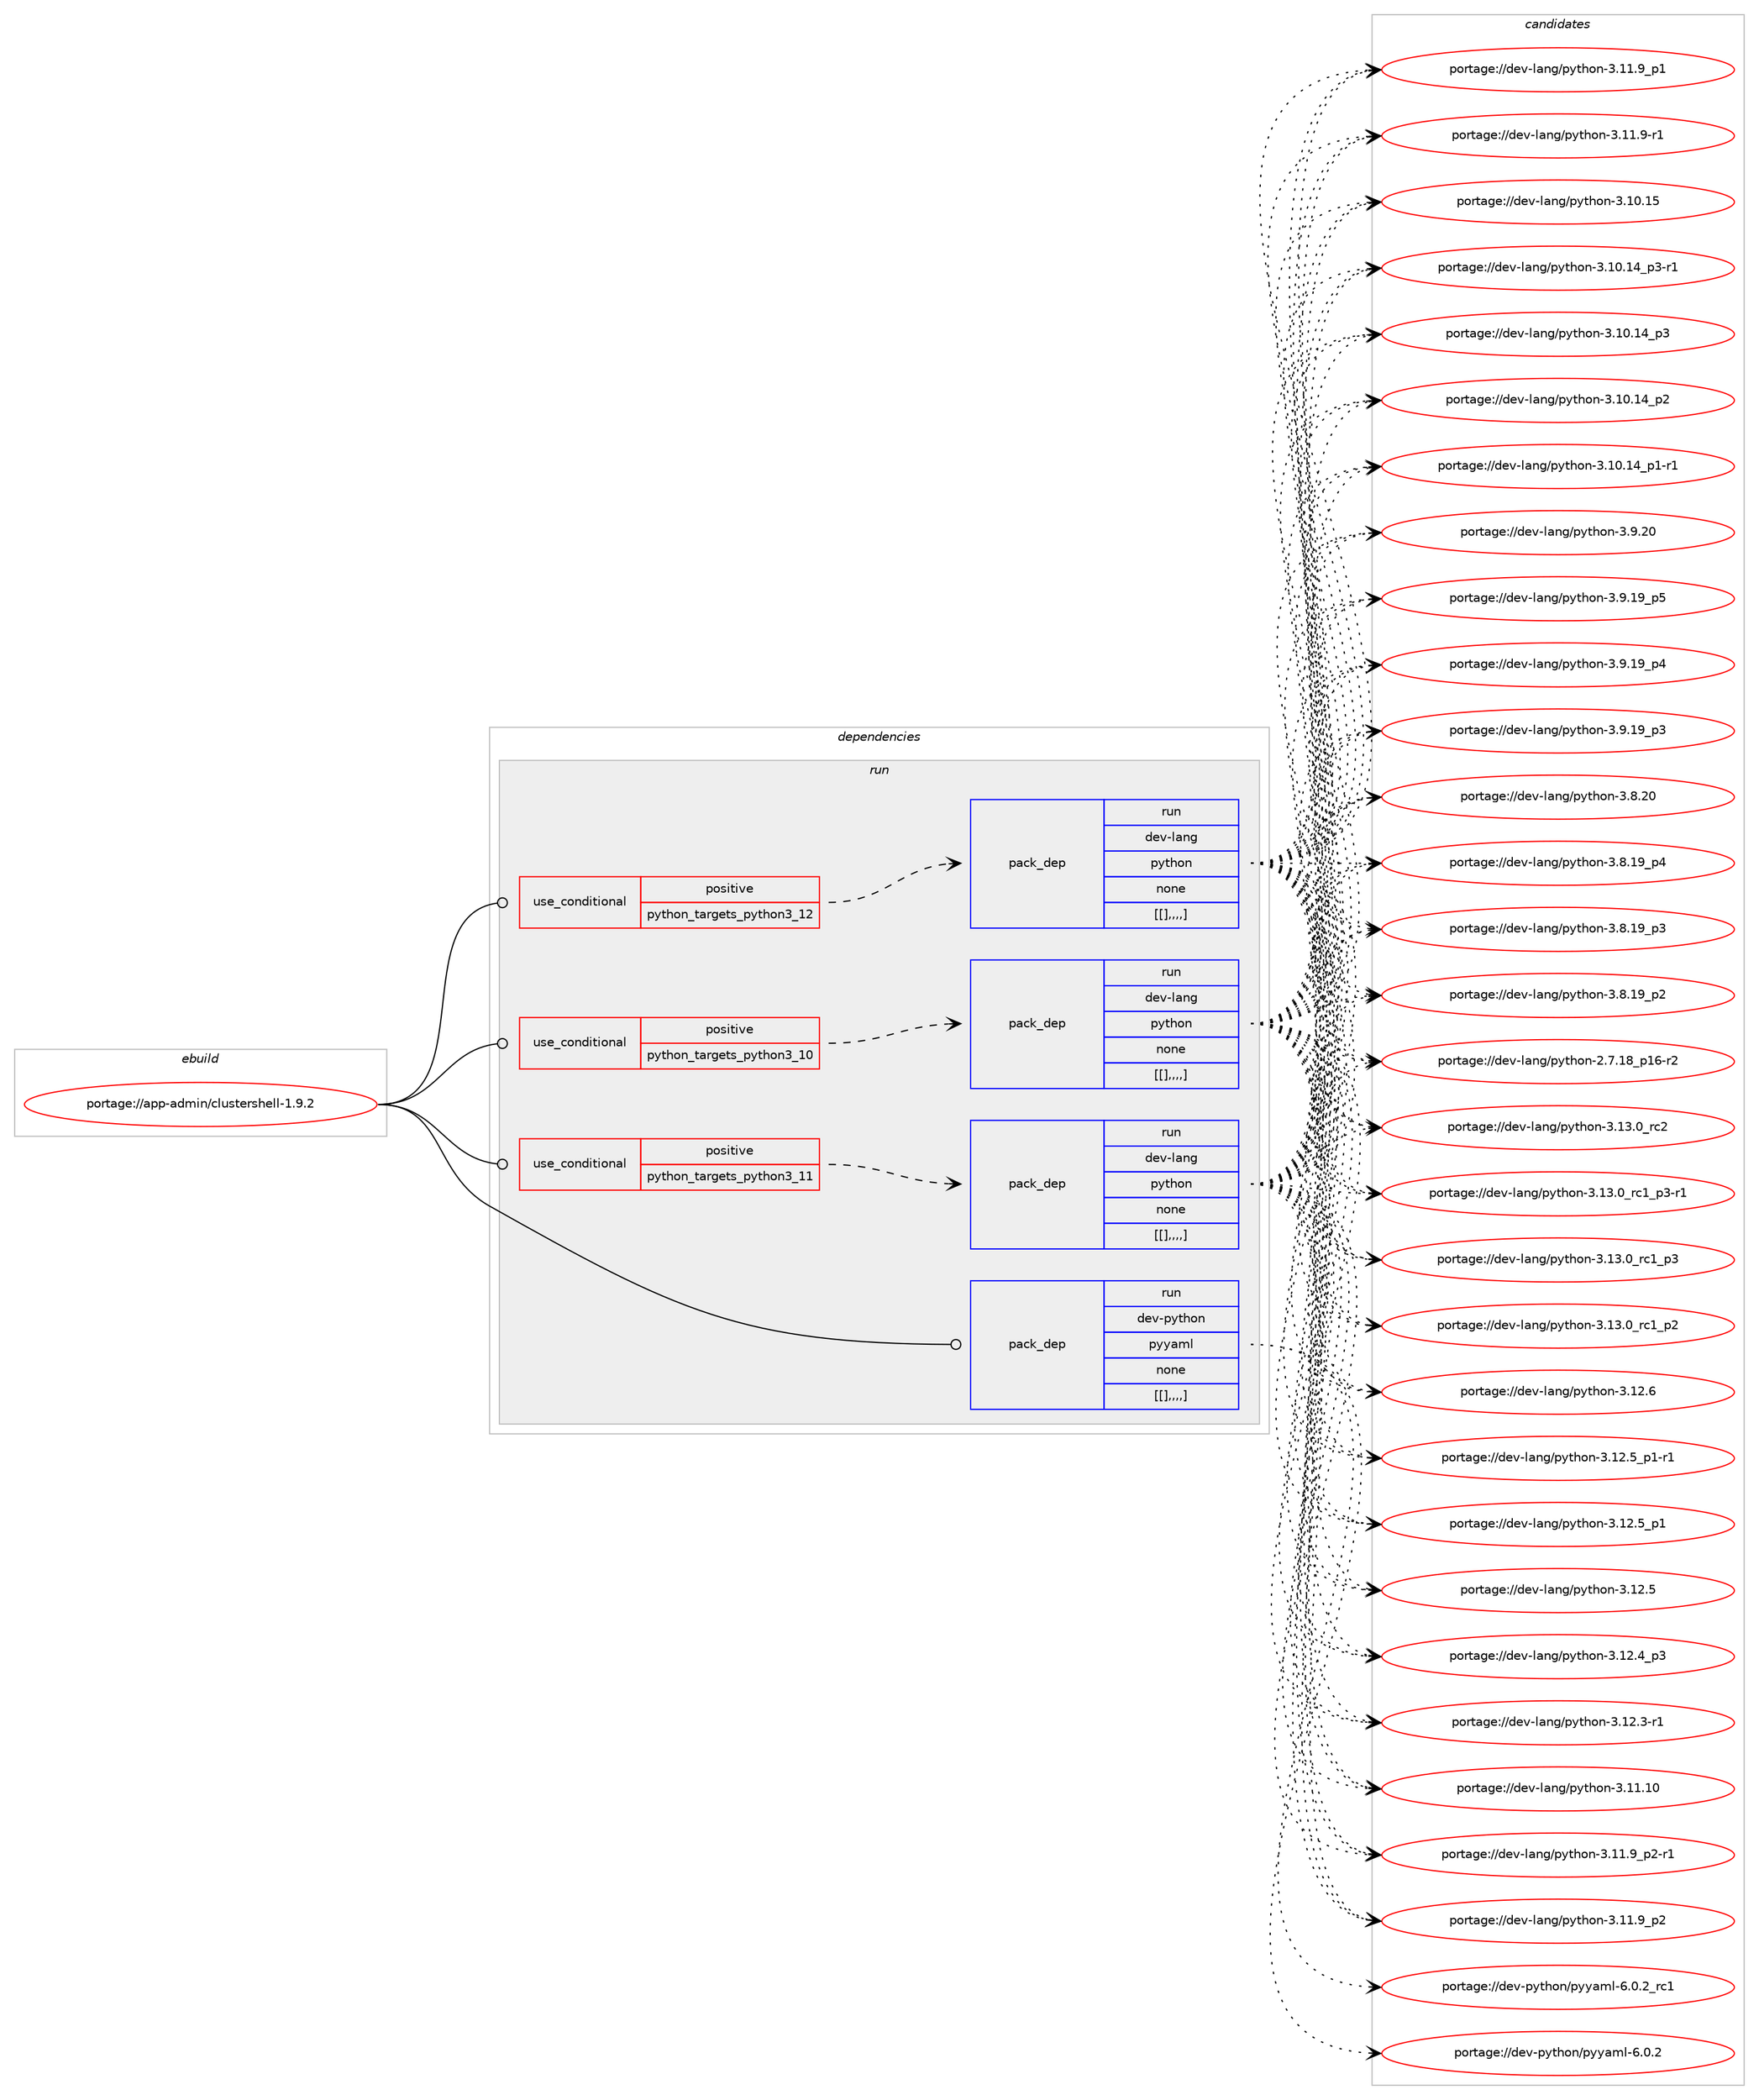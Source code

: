 digraph prolog {

# *************
# Graph options
# *************

newrank=true;
concentrate=true;
compound=true;
graph [rankdir=LR,fontname=Helvetica,fontsize=10,ranksep=1.5];#, ranksep=2.5, nodesep=0.2];
edge  [arrowhead=vee];
node  [fontname=Helvetica,fontsize=10];

# **********
# The ebuild
# **********

subgraph cluster_leftcol {
color=gray;
label=<<i>ebuild</i>>;
id [label="portage://app-admin/clustershell-1.9.2", color=red, width=4, href="../app-admin/clustershell-1.9.2.svg"];
}

# ****************
# The dependencies
# ****************

subgraph cluster_midcol {
color=gray;
label=<<i>dependencies</i>>;
subgraph cluster_compile {
fillcolor="#eeeeee";
style=filled;
label=<<i>compile</i>>;
}
subgraph cluster_compileandrun {
fillcolor="#eeeeee";
style=filled;
label=<<i>compile and run</i>>;
}
subgraph cluster_run {
fillcolor="#eeeeee";
style=filled;
label=<<i>run</i>>;
subgraph cond398 {
dependency2058 [label=<<TABLE BORDER="0" CELLBORDER="1" CELLSPACING="0" CELLPADDING="4"><TR><TD ROWSPAN="3" CELLPADDING="10">use_conditional</TD></TR><TR><TD>positive</TD></TR><TR><TD>python_targets_python3_10</TD></TR></TABLE>>, shape=none, color=red];
subgraph pack1655 {
dependency2059 [label=<<TABLE BORDER="0" CELLBORDER="1" CELLSPACING="0" CELLPADDING="4" WIDTH="220"><TR><TD ROWSPAN="6" CELLPADDING="30">pack_dep</TD></TR><TR><TD WIDTH="110">run</TD></TR><TR><TD>dev-lang</TD></TR><TR><TD>python</TD></TR><TR><TD>none</TD></TR><TR><TD>[[],,,,]</TD></TR></TABLE>>, shape=none, color=blue];
}
dependency2058:e -> dependency2059:w [weight=20,style="dashed",arrowhead="vee"];
}
id:e -> dependency2058:w [weight=20,style="solid",arrowhead="odot"];
subgraph cond399 {
dependency2060 [label=<<TABLE BORDER="0" CELLBORDER="1" CELLSPACING="0" CELLPADDING="4"><TR><TD ROWSPAN="3" CELLPADDING="10">use_conditional</TD></TR><TR><TD>positive</TD></TR><TR><TD>python_targets_python3_11</TD></TR></TABLE>>, shape=none, color=red];
subgraph pack1656 {
dependency2061 [label=<<TABLE BORDER="0" CELLBORDER="1" CELLSPACING="0" CELLPADDING="4" WIDTH="220"><TR><TD ROWSPAN="6" CELLPADDING="30">pack_dep</TD></TR><TR><TD WIDTH="110">run</TD></TR><TR><TD>dev-lang</TD></TR><TR><TD>python</TD></TR><TR><TD>none</TD></TR><TR><TD>[[],,,,]</TD></TR></TABLE>>, shape=none, color=blue];
}
dependency2060:e -> dependency2061:w [weight=20,style="dashed",arrowhead="vee"];
}
id:e -> dependency2060:w [weight=20,style="solid",arrowhead="odot"];
subgraph cond400 {
dependency2062 [label=<<TABLE BORDER="0" CELLBORDER="1" CELLSPACING="0" CELLPADDING="4"><TR><TD ROWSPAN="3" CELLPADDING="10">use_conditional</TD></TR><TR><TD>positive</TD></TR><TR><TD>python_targets_python3_12</TD></TR></TABLE>>, shape=none, color=red];
subgraph pack1657 {
dependency2063 [label=<<TABLE BORDER="0" CELLBORDER="1" CELLSPACING="0" CELLPADDING="4" WIDTH="220"><TR><TD ROWSPAN="6" CELLPADDING="30">pack_dep</TD></TR><TR><TD WIDTH="110">run</TD></TR><TR><TD>dev-lang</TD></TR><TR><TD>python</TD></TR><TR><TD>none</TD></TR><TR><TD>[[],,,,]</TD></TR></TABLE>>, shape=none, color=blue];
}
dependency2062:e -> dependency2063:w [weight=20,style="dashed",arrowhead="vee"];
}
id:e -> dependency2062:w [weight=20,style="solid",arrowhead="odot"];
subgraph pack1658 {
dependency2064 [label=<<TABLE BORDER="0" CELLBORDER="1" CELLSPACING="0" CELLPADDING="4" WIDTH="220"><TR><TD ROWSPAN="6" CELLPADDING="30">pack_dep</TD></TR><TR><TD WIDTH="110">run</TD></TR><TR><TD>dev-python</TD></TR><TR><TD>pyyaml</TD></TR><TR><TD>none</TD></TR><TR><TD>[[],,,,]</TD></TR></TABLE>>, shape=none, color=blue];
}
id:e -> dependency2064:w [weight=20,style="solid",arrowhead="odot"];
}
}

# **************
# The candidates
# **************

subgraph cluster_choices {
rank=same;
color=gray;
label=<<i>candidates</i>>;

subgraph choice1655 {
color=black;
nodesep=1;
choice10010111845108971101034711212111610411111045514649514648951149950 [label="portage://dev-lang/python-3.13.0_rc2", color=red, width=4,href="../dev-lang/python-3.13.0_rc2.svg"];
choice1001011184510897110103471121211161041111104551464951464895114994995112514511449 [label="portage://dev-lang/python-3.13.0_rc1_p3-r1", color=red, width=4,href="../dev-lang/python-3.13.0_rc1_p3-r1.svg"];
choice100101118451089711010347112121116104111110455146495146489511499499511251 [label="portage://dev-lang/python-3.13.0_rc1_p3", color=red, width=4,href="../dev-lang/python-3.13.0_rc1_p3.svg"];
choice100101118451089711010347112121116104111110455146495146489511499499511250 [label="portage://dev-lang/python-3.13.0_rc1_p2", color=red, width=4,href="../dev-lang/python-3.13.0_rc1_p2.svg"];
choice10010111845108971101034711212111610411111045514649504654 [label="portage://dev-lang/python-3.12.6", color=red, width=4,href="../dev-lang/python-3.12.6.svg"];
choice1001011184510897110103471121211161041111104551464950465395112494511449 [label="portage://dev-lang/python-3.12.5_p1-r1", color=red, width=4,href="../dev-lang/python-3.12.5_p1-r1.svg"];
choice100101118451089711010347112121116104111110455146495046539511249 [label="portage://dev-lang/python-3.12.5_p1", color=red, width=4,href="../dev-lang/python-3.12.5_p1.svg"];
choice10010111845108971101034711212111610411111045514649504653 [label="portage://dev-lang/python-3.12.5", color=red, width=4,href="../dev-lang/python-3.12.5.svg"];
choice100101118451089711010347112121116104111110455146495046529511251 [label="portage://dev-lang/python-3.12.4_p3", color=red, width=4,href="../dev-lang/python-3.12.4_p3.svg"];
choice100101118451089711010347112121116104111110455146495046514511449 [label="portage://dev-lang/python-3.12.3-r1", color=red, width=4,href="../dev-lang/python-3.12.3-r1.svg"];
choice1001011184510897110103471121211161041111104551464949464948 [label="portage://dev-lang/python-3.11.10", color=red, width=4,href="../dev-lang/python-3.11.10.svg"];
choice1001011184510897110103471121211161041111104551464949465795112504511449 [label="portage://dev-lang/python-3.11.9_p2-r1", color=red, width=4,href="../dev-lang/python-3.11.9_p2-r1.svg"];
choice100101118451089711010347112121116104111110455146494946579511250 [label="portage://dev-lang/python-3.11.9_p2", color=red, width=4,href="../dev-lang/python-3.11.9_p2.svg"];
choice100101118451089711010347112121116104111110455146494946579511249 [label="portage://dev-lang/python-3.11.9_p1", color=red, width=4,href="../dev-lang/python-3.11.9_p1.svg"];
choice100101118451089711010347112121116104111110455146494946574511449 [label="portage://dev-lang/python-3.11.9-r1", color=red, width=4,href="../dev-lang/python-3.11.9-r1.svg"];
choice1001011184510897110103471121211161041111104551464948464953 [label="portage://dev-lang/python-3.10.15", color=red, width=4,href="../dev-lang/python-3.10.15.svg"];
choice100101118451089711010347112121116104111110455146494846495295112514511449 [label="portage://dev-lang/python-3.10.14_p3-r1", color=red, width=4,href="../dev-lang/python-3.10.14_p3-r1.svg"];
choice10010111845108971101034711212111610411111045514649484649529511251 [label="portage://dev-lang/python-3.10.14_p3", color=red, width=4,href="../dev-lang/python-3.10.14_p3.svg"];
choice10010111845108971101034711212111610411111045514649484649529511250 [label="portage://dev-lang/python-3.10.14_p2", color=red, width=4,href="../dev-lang/python-3.10.14_p2.svg"];
choice100101118451089711010347112121116104111110455146494846495295112494511449 [label="portage://dev-lang/python-3.10.14_p1-r1", color=red, width=4,href="../dev-lang/python-3.10.14_p1-r1.svg"];
choice10010111845108971101034711212111610411111045514657465048 [label="portage://dev-lang/python-3.9.20", color=red, width=4,href="../dev-lang/python-3.9.20.svg"];
choice100101118451089711010347112121116104111110455146574649579511253 [label="portage://dev-lang/python-3.9.19_p5", color=red, width=4,href="../dev-lang/python-3.9.19_p5.svg"];
choice100101118451089711010347112121116104111110455146574649579511252 [label="portage://dev-lang/python-3.9.19_p4", color=red, width=4,href="../dev-lang/python-3.9.19_p4.svg"];
choice100101118451089711010347112121116104111110455146574649579511251 [label="portage://dev-lang/python-3.9.19_p3", color=red, width=4,href="../dev-lang/python-3.9.19_p3.svg"];
choice10010111845108971101034711212111610411111045514656465048 [label="portage://dev-lang/python-3.8.20", color=red, width=4,href="../dev-lang/python-3.8.20.svg"];
choice100101118451089711010347112121116104111110455146564649579511252 [label="portage://dev-lang/python-3.8.19_p4", color=red, width=4,href="../dev-lang/python-3.8.19_p4.svg"];
choice100101118451089711010347112121116104111110455146564649579511251 [label="portage://dev-lang/python-3.8.19_p3", color=red, width=4,href="../dev-lang/python-3.8.19_p3.svg"];
choice100101118451089711010347112121116104111110455146564649579511250 [label="portage://dev-lang/python-3.8.19_p2", color=red, width=4,href="../dev-lang/python-3.8.19_p2.svg"];
choice100101118451089711010347112121116104111110455046554649569511249544511450 [label="portage://dev-lang/python-2.7.18_p16-r2", color=red, width=4,href="../dev-lang/python-2.7.18_p16-r2.svg"];
dependency2059:e -> choice10010111845108971101034711212111610411111045514649514648951149950:w [style=dotted,weight="100"];
dependency2059:e -> choice1001011184510897110103471121211161041111104551464951464895114994995112514511449:w [style=dotted,weight="100"];
dependency2059:e -> choice100101118451089711010347112121116104111110455146495146489511499499511251:w [style=dotted,weight="100"];
dependency2059:e -> choice100101118451089711010347112121116104111110455146495146489511499499511250:w [style=dotted,weight="100"];
dependency2059:e -> choice10010111845108971101034711212111610411111045514649504654:w [style=dotted,weight="100"];
dependency2059:e -> choice1001011184510897110103471121211161041111104551464950465395112494511449:w [style=dotted,weight="100"];
dependency2059:e -> choice100101118451089711010347112121116104111110455146495046539511249:w [style=dotted,weight="100"];
dependency2059:e -> choice10010111845108971101034711212111610411111045514649504653:w [style=dotted,weight="100"];
dependency2059:e -> choice100101118451089711010347112121116104111110455146495046529511251:w [style=dotted,weight="100"];
dependency2059:e -> choice100101118451089711010347112121116104111110455146495046514511449:w [style=dotted,weight="100"];
dependency2059:e -> choice1001011184510897110103471121211161041111104551464949464948:w [style=dotted,weight="100"];
dependency2059:e -> choice1001011184510897110103471121211161041111104551464949465795112504511449:w [style=dotted,weight="100"];
dependency2059:e -> choice100101118451089711010347112121116104111110455146494946579511250:w [style=dotted,weight="100"];
dependency2059:e -> choice100101118451089711010347112121116104111110455146494946579511249:w [style=dotted,weight="100"];
dependency2059:e -> choice100101118451089711010347112121116104111110455146494946574511449:w [style=dotted,weight="100"];
dependency2059:e -> choice1001011184510897110103471121211161041111104551464948464953:w [style=dotted,weight="100"];
dependency2059:e -> choice100101118451089711010347112121116104111110455146494846495295112514511449:w [style=dotted,weight="100"];
dependency2059:e -> choice10010111845108971101034711212111610411111045514649484649529511251:w [style=dotted,weight="100"];
dependency2059:e -> choice10010111845108971101034711212111610411111045514649484649529511250:w [style=dotted,weight="100"];
dependency2059:e -> choice100101118451089711010347112121116104111110455146494846495295112494511449:w [style=dotted,weight="100"];
dependency2059:e -> choice10010111845108971101034711212111610411111045514657465048:w [style=dotted,weight="100"];
dependency2059:e -> choice100101118451089711010347112121116104111110455146574649579511253:w [style=dotted,weight="100"];
dependency2059:e -> choice100101118451089711010347112121116104111110455146574649579511252:w [style=dotted,weight="100"];
dependency2059:e -> choice100101118451089711010347112121116104111110455146574649579511251:w [style=dotted,weight="100"];
dependency2059:e -> choice10010111845108971101034711212111610411111045514656465048:w [style=dotted,weight="100"];
dependency2059:e -> choice100101118451089711010347112121116104111110455146564649579511252:w [style=dotted,weight="100"];
dependency2059:e -> choice100101118451089711010347112121116104111110455146564649579511251:w [style=dotted,weight="100"];
dependency2059:e -> choice100101118451089711010347112121116104111110455146564649579511250:w [style=dotted,weight="100"];
dependency2059:e -> choice100101118451089711010347112121116104111110455046554649569511249544511450:w [style=dotted,weight="100"];
}
subgraph choice1656 {
color=black;
nodesep=1;
choice10010111845108971101034711212111610411111045514649514648951149950 [label="portage://dev-lang/python-3.13.0_rc2", color=red, width=4,href="../dev-lang/python-3.13.0_rc2.svg"];
choice1001011184510897110103471121211161041111104551464951464895114994995112514511449 [label="portage://dev-lang/python-3.13.0_rc1_p3-r1", color=red, width=4,href="../dev-lang/python-3.13.0_rc1_p3-r1.svg"];
choice100101118451089711010347112121116104111110455146495146489511499499511251 [label="portage://dev-lang/python-3.13.0_rc1_p3", color=red, width=4,href="../dev-lang/python-3.13.0_rc1_p3.svg"];
choice100101118451089711010347112121116104111110455146495146489511499499511250 [label="portage://dev-lang/python-3.13.0_rc1_p2", color=red, width=4,href="../dev-lang/python-3.13.0_rc1_p2.svg"];
choice10010111845108971101034711212111610411111045514649504654 [label="portage://dev-lang/python-3.12.6", color=red, width=4,href="../dev-lang/python-3.12.6.svg"];
choice1001011184510897110103471121211161041111104551464950465395112494511449 [label="portage://dev-lang/python-3.12.5_p1-r1", color=red, width=4,href="../dev-lang/python-3.12.5_p1-r1.svg"];
choice100101118451089711010347112121116104111110455146495046539511249 [label="portage://dev-lang/python-3.12.5_p1", color=red, width=4,href="../dev-lang/python-3.12.5_p1.svg"];
choice10010111845108971101034711212111610411111045514649504653 [label="portage://dev-lang/python-3.12.5", color=red, width=4,href="../dev-lang/python-3.12.5.svg"];
choice100101118451089711010347112121116104111110455146495046529511251 [label="portage://dev-lang/python-3.12.4_p3", color=red, width=4,href="../dev-lang/python-3.12.4_p3.svg"];
choice100101118451089711010347112121116104111110455146495046514511449 [label="portage://dev-lang/python-3.12.3-r1", color=red, width=4,href="../dev-lang/python-3.12.3-r1.svg"];
choice1001011184510897110103471121211161041111104551464949464948 [label="portage://dev-lang/python-3.11.10", color=red, width=4,href="../dev-lang/python-3.11.10.svg"];
choice1001011184510897110103471121211161041111104551464949465795112504511449 [label="portage://dev-lang/python-3.11.9_p2-r1", color=red, width=4,href="../dev-lang/python-3.11.9_p2-r1.svg"];
choice100101118451089711010347112121116104111110455146494946579511250 [label="portage://dev-lang/python-3.11.9_p2", color=red, width=4,href="../dev-lang/python-3.11.9_p2.svg"];
choice100101118451089711010347112121116104111110455146494946579511249 [label="portage://dev-lang/python-3.11.9_p1", color=red, width=4,href="../dev-lang/python-3.11.9_p1.svg"];
choice100101118451089711010347112121116104111110455146494946574511449 [label="portage://dev-lang/python-3.11.9-r1", color=red, width=4,href="../dev-lang/python-3.11.9-r1.svg"];
choice1001011184510897110103471121211161041111104551464948464953 [label="portage://dev-lang/python-3.10.15", color=red, width=4,href="../dev-lang/python-3.10.15.svg"];
choice100101118451089711010347112121116104111110455146494846495295112514511449 [label="portage://dev-lang/python-3.10.14_p3-r1", color=red, width=4,href="../dev-lang/python-3.10.14_p3-r1.svg"];
choice10010111845108971101034711212111610411111045514649484649529511251 [label="portage://dev-lang/python-3.10.14_p3", color=red, width=4,href="../dev-lang/python-3.10.14_p3.svg"];
choice10010111845108971101034711212111610411111045514649484649529511250 [label="portage://dev-lang/python-3.10.14_p2", color=red, width=4,href="../dev-lang/python-3.10.14_p2.svg"];
choice100101118451089711010347112121116104111110455146494846495295112494511449 [label="portage://dev-lang/python-3.10.14_p1-r1", color=red, width=4,href="../dev-lang/python-3.10.14_p1-r1.svg"];
choice10010111845108971101034711212111610411111045514657465048 [label="portage://dev-lang/python-3.9.20", color=red, width=4,href="../dev-lang/python-3.9.20.svg"];
choice100101118451089711010347112121116104111110455146574649579511253 [label="portage://dev-lang/python-3.9.19_p5", color=red, width=4,href="../dev-lang/python-3.9.19_p5.svg"];
choice100101118451089711010347112121116104111110455146574649579511252 [label="portage://dev-lang/python-3.9.19_p4", color=red, width=4,href="../dev-lang/python-3.9.19_p4.svg"];
choice100101118451089711010347112121116104111110455146574649579511251 [label="portage://dev-lang/python-3.9.19_p3", color=red, width=4,href="../dev-lang/python-3.9.19_p3.svg"];
choice10010111845108971101034711212111610411111045514656465048 [label="portage://dev-lang/python-3.8.20", color=red, width=4,href="../dev-lang/python-3.8.20.svg"];
choice100101118451089711010347112121116104111110455146564649579511252 [label="portage://dev-lang/python-3.8.19_p4", color=red, width=4,href="../dev-lang/python-3.8.19_p4.svg"];
choice100101118451089711010347112121116104111110455146564649579511251 [label="portage://dev-lang/python-3.8.19_p3", color=red, width=4,href="../dev-lang/python-3.8.19_p3.svg"];
choice100101118451089711010347112121116104111110455146564649579511250 [label="portage://dev-lang/python-3.8.19_p2", color=red, width=4,href="../dev-lang/python-3.8.19_p2.svg"];
choice100101118451089711010347112121116104111110455046554649569511249544511450 [label="portage://dev-lang/python-2.7.18_p16-r2", color=red, width=4,href="../dev-lang/python-2.7.18_p16-r2.svg"];
dependency2061:e -> choice10010111845108971101034711212111610411111045514649514648951149950:w [style=dotted,weight="100"];
dependency2061:e -> choice1001011184510897110103471121211161041111104551464951464895114994995112514511449:w [style=dotted,weight="100"];
dependency2061:e -> choice100101118451089711010347112121116104111110455146495146489511499499511251:w [style=dotted,weight="100"];
dependency2061:e -> choice100101118451089711010347112121116104111110455146495146489511499499511250:w [style=dotted,weight="100"];
dependency2061:e -> choice10010111845108971101034711212111610411111045514649504654:w [style=dotted,weight="100"];
dependency2061:e -> choice1001011184510897110103471121211161041111104551464950465395112494511449:w [style=dotted,weight="100"];
dependency2061:e -> choice100101118451089711010347112121116104111110455146495046539511249:w [style=dotted,weight="100"];
dependency2061:e -> choice10010111845108971101034711212111610411111045514649504653:w [style=dotted,weight="100"];
dependency2061:e -> choice100101118451089711010347112121116104111110455146495046529511251:w [style=dotted,weight="100"];
dependency2061:e -> choice100101118451089711010347112121116104111110455146495046514511449:w [style=dotted,weight="100"];
dependency2061:e -> choice1001011184510897110103471121211161041111104551464949464948:w [style=dotted,weight="100"];
dependency2061:e -> choice1001011184510897110103471121211161041111104551464949465795112504511449:w [style=dotted,weight="100"];
dependency2061:e -> choice100101118451089711010347112121116104111110455146494946579511250:w [style=dotted,weight="100"];
dependency2061:e -> choice100101118451089711010347112121116104111110455146494946579511249:w [style=dotted,weight="100"];
dependency2061:e -> choice100101118451089711010347112121116104111110455146494946574511449:w [style=dotted,weight="100"];
dependency2061:e -> choice1001011184510897110103471121211161041111104551464948464953:w [style=dotted,weight="100"];
dependency2061:e -> choice100101118451089711010347112121116104111110455146494846495295112514511449:w [style=dotted,weight="100"];
dependency2061:e -> choice10010111845108971101034711212111610411111045514649484649529511251:w [style=dotted,weight="100"];
dependency2061:e -> choice10010111845108971101034711212111610411111045514649484649529511250:w [style=dotted,weight="100"];
dependency2061:e -> choice100101118451089711010347112121116104111110455146494846495295112494511449:w [style=dotted,weight="100"];
dependency2061:e -> choice10010111845108971101034711212111610411111045514657465048:w [style=dotted,weight="100"];
dependency2061:e -> choice100101118451089711010347112121116104111110455146574649579511253:w [style=dotted,weight="100"];
dependency2061:e -> choice100101118451089711010347112121116104111110455146574649579511252:w [style=dotted,weight="100"];
dependency2061:e -> choice100101118451089711010347112121116104111110455146574649579511251:w [style=dotted,weight="100"];
dependency2061:e -> choice10010111845108971101034711212111610411111045514656465048:w [style=dotted,weight="100"];
dependency2061:e -> choice100101118451089711010347112121116104111110455146564649579511252:w [style=dotted,weight="100"];
dependency2061:e -> choice100101118451089711010347112121116104111110455146564649579511251:w [style=dotted,weight="100"];
dependency2061:e -> choice100101118451089711010347112121116104111110455146564649579511250:w [style=dotted,weight="100"];
dependency2061:e -> choice100101118451089711010347112121116104111110455046554649569511249544511450:w [style=dotted,weight="100"];
}
subgraph choice1657 {
color=black;
nodesep=1;
choice10010111845108971101034711212111610411111045514649514648951149950 [label="portage://dev-lang/python-3.13.0_rc2", color=red, width=4,href="../dev-lang/python-3.13.0_rc2.svg"];
choice1001011184510897110103471121211161041111104551464951464895114994995112514511449 [label="portage://dev-lang/python-3.13.0_rc1_p3-r1", color=red, width=4,href="../dev-lang/python-3.13.0_rc1_p3-r1.svg"];
choice100101118451089711010347112121116104111110455146495146489511499499511251 [label="portage://dev-lang/python-3.13.0_rc1_p3", color=red, width=4,href="../dev-lang/python-3.13.0_rc1_p3.svg"];
choice100101118451089711010347112121116104111110455146495146489511499499511250 [label="portage://dev-lang/python-3.13.0_rc1_p2", color=red, width=4,href="../dev-lang/python-3.13.0_rc1_p2.svg"];
choice10010111845108971101034711212111610411111045514649504654 [label="portage://dev-lang/python-3.12.6", color=red, width=4,href="../dev-lang/python-3.12.6.svg"];
choice1001011184510897110103471121211161041111104551464950465395112494511449 [label="portage://dev-lang/python-3.12.5_p1-r1", color=red, width=4,href="../dev-lang/python-3.12.5_p1-r1.svg"];
choice100101118451089711010347112121116104111110455146495046539511249 [label="portage://dev-lang/python-3.12.5_p1", color=red, width=4,href="../dev-lang/python-3.12.5_p1.svg"];
choice10010111845108971101034711212111610411111045514649504653 [label="portage://dev-lang/python-3.12.5", color=red, width=4,href="../dev-lang/python-3.12.5.svg"];
choice100101118451089711010347112121116104111110455146495046529511251 [label="portage://dev-lang/python-3.12.4_p3", color=red, width=4,href="../dev-lang/python-3.12.4_p3.svg"];
choice100101118451089711010347112121116104111110455146495046514511449 [label="portage://dev-lang/python-3.12.3-r1", color=red, width=4,href="../dev-lang/python-3.12.3-r1.svg"];
choice1001011184510897110103471121211161041111104551464949464948 [label="portage://dev-lang/python-3.11.10", color=red, width=4,href="../dev-lang/python-3.11.10.svg"];
choice1001011184510897110103471121211161041111104551464949465795112504511449 [label="portage://dev-lang/python-3.11.9_p2-r1", color=red, width=4,href="../dev-lang/python-3.11.9_p2-r1.svg"];
choice100101118451089711010347112121116104111110455146494946579511250 [label="portage://dev-lang/python-3.11.9_p2", color=red, width=4,href="../dev-lang/python-3.11.9_p2.svg"];
choice100101118451089711010347112121116104111110455146494946579511249 [label="portage://dev-lang/python-3.11.9_p1", color=red, width=4,href="../dev-lang/python-3.11.9_p1.svg"];
choice100101118451089711010347112121116104111110455146494946574511449 [label="portage://dev-lang/python-3.11.9-r1", color=red, width=4,href="../dev-lang/python-3.11.9-r1.svg"];
choice1001011184510897110103471121211161041111104551464948464953 [label="portage://dev-lang/python-3.10.15", color=red, width=4,href="../dev-lang/python-3.10.15.svg"];
choice100101118451089711010347112121116104111110455146494846495295112514511449 [label="portage://dev-lang/python-3.10.14_p3-r1", color=red, width=4,href="../dev-lang/python-3.10.14_p3-r1.svg"];
choice10010111845108971101034711212111610411111045514649484649529511251 [label="portage://dev-lang/python-3.10.14_p3", color=red, width=4,href="../dev-lang/python-3.10.14_p3.svg"];
choice10010111845108971101034711212111610411111045514649484649529511250 [label="portage://dev-lang/python-3.10.14_p2", color=red, width=4,href="../dev-lang/python-3.10.14_p2.svg"];
choice100101118451089711010347112121116104111110455146494846495295112494511449 [label="portage://dev-lang/python-3.10.14_p1-r1", color=red, width=4,href="../dev-lang/python-3.10.14_p1-r1.svg"];
choice10010111845108971101034711212111610411111045514657465048 [label="portage://dev-lang/python-3.9.20", color=red, width=4,href="../dev-lang/python-3.9.20.svg"];
choice100101118451089711010347112121116104111110455146574649579511253 [label="portage://dev-lang/python-3.9.19_p5", color=red, width=4,href="../dev-lang/python-3.9.19_p5.svg"];
choice100101118451089711010347112121116104111110455146574649579511252 [label="portage://dev-lang/python-3.9.19_p4", color=red, width=4,href="../dev-lang/python-3.9.19_p4.svg"];
choice100101118451089711010347112121116104111110455146574649579511251 [label="portage://dev-lang/python-3.9.19_p3", color=red, width=4,href="../dev-lang/python-3.9.19_p3.svg"];
choice10010111845108971101034711212111610411111045514656465048 [label="portage://dev-lang/python-3.8.20", color=red, width=4,href="../dev-lang/python-3.8.20.svg"];
choice100101118451089711010347112121116104111110455146564649579511252 [label="portage://dev-lang/python-3.8.19_p4", color=red, width=4,href="../dev-lang/python-3.8.19_p4.svg"];
choice100101118451089711010347112121116104111110455146564649579511251 [label="portage://dev-lang/python-3.8.19_p3", color=red, width=4,href="../dev-lang/python-3.8.19_p3.svg"];
choice100101118451089711010347112121116104111110455146564649579511250 [label="portage://dev-lang/python-3.8.19_p2", color=red, width=4,href="../dev-lang/python-3.8.19_p2.svg"];
choice100101118451089711010347112121116104111110455046554649569511249544511450 [label="portage://dev-lang/python-2.7.18_p16-r2", color=red, width=4,href="../dev-lang/python-2.7.18_p16-r2.svg"];
dependency2063:e -> choice10010111845108971101034711212111610411111045514649514648951149950:w [style=dotted,weight="100"];
dependency2063:e -> choice1001011184510897110103471121211161041111104551464951464895114994995112514511449:w [style=dotted,weight="100"];
dependency2063:e -> choice100101118451089711010347112121116104111110455146495146489511499499511251:w [style=dotted,weight="100"];
dependency2063:e -> choice100101118451089711010347112121116104111110455146495146489511499499511250:w [style=dotted,weight="100"];
dependency2063:e -> choice10010111845108971101034711212111610411111045514649504654:w [style=dotted,weight="100"];
dependency2063:e -> choice1001011184510897110103471121211161041111104551464950465395112494511449:w [style=dotted,weight="100"];
dependency2063:e -> choice100101118451089711010347112121116104111110455146495046539511249:w [style=dotted,weight="100"];
dependency2063:e -> choice10010111845108971101034711212111610411111045514649504653:w [style=dotted,weight="100"];
dependency2063:e -> choice100101118451089711010347112121116104111110455146495046529511251:w [style=dotted,weight="100"];
dependency2063:e -> choice100101118451089711010347112121116104111110455146495046514511449:w [style=dotted,weight="100"];
dependency2063:e -> choice1001011184510897110103471121211161041111104551464949464948:w [style=dotted,weight="100"];
dependency2063:e -> choice1001011184510897110103471121211161041111104551464949465795112504511449:w [style=dotted,weight="100"];
dependency2063:e -> choice100101118451089711010347112121116104111110455146494946579511250:w [style=dotted,weight="100"];
dependency2063:e -> choice100101118451089711010347112121116104111110455146494946579511249:w [style=dotted,weight="100"];
dependency2063:e -> choice100101118451089711010347112121116104111110455146494946574511449:w [style=dotted,weight="100"];
dependency2063:e -> choice1001011184510897110103471121211161041111104551464948464953:w [style=dotted,weight="100"];
dependency2063:e -> choice100101118451089711010347112121116104111110455146494846495295112514511449:w [style=dotted,weight="100"];
dependency2063:e -> choice10010111845108971101034711212111610411111045514649484649529511251:w [style=dotted,weight="100"];
dependency2063:e -> choice10010111845108971101034711212111610411111045514649484649529511250:w [style=dotted,weight="100"];
dependency2063:e -> choice100101118451089711010347112121116104111110455146494846495295112494511449:w [style=dotted,weight="100"];
dependency2063:e -> choice10010111845108971101034711212111610411111045514657465048:w [style=dotted,weight="100"];
dependency2063:e -> choice100101118451089711010347112121116104111110455146574649579511253:w [style=dotted,weight="100"];
dependency2063:e -> choice100101118451089711010347112121116104111110455146574649579511252:w [style=dotted,weight="100"];
dependency2063:e -> choice100101118451089711010347112121116104111110455146574649579511251:w [style=dotted,weight="100"];
dependency2063:e -> choice10010111845108971101034711212111610411111045514656465048:w [style=dotted,weight="100"];
dependency2063:e -> choice100101118451089711010347112121116104111110455146564649579511252:w [style=dotted,weight="100"];
dependency2063:e -> choice100101118451089711010347112121116104111110455146564649579511251:w [style=dotted,weight="100"];
dependency2063:e -> choice100101118451089711010347112121116104111110455146564649579511250:w [style=dotted,weight="100"];
dependency2063:e -> choice100101118451089711010347112121116104111110455046554649569511249544511450:w [style=dotted,weight="100"];
}
subgraph choice1658 {
color=black;
nodesep=1;
choice100101118451121211161041111104711212112197109108455446484650951149949 [label="portage://dev-python/pyyaml-6.0.2_rc1", color=red, width=4,href="../dev-python/pyyaml-6.0.2_rc1.svg"];
choice100101118451121211161041111104711212112197109108455446484650 [label="portage://dev-python/pyyaml-6.0.2", color=red, width=4,href="../dev-python/pyyaml-6.0.2.svg"];
dependency2064:e -> choice100101118451121211161041111104711212112197109108455446484650951149949:w [style=dotted,weight="100"];
dependency2064:e -> choice100101118451121211161041111104711212112197109108455446484650:w [style=dotted,weight="100"];
}
}

}

